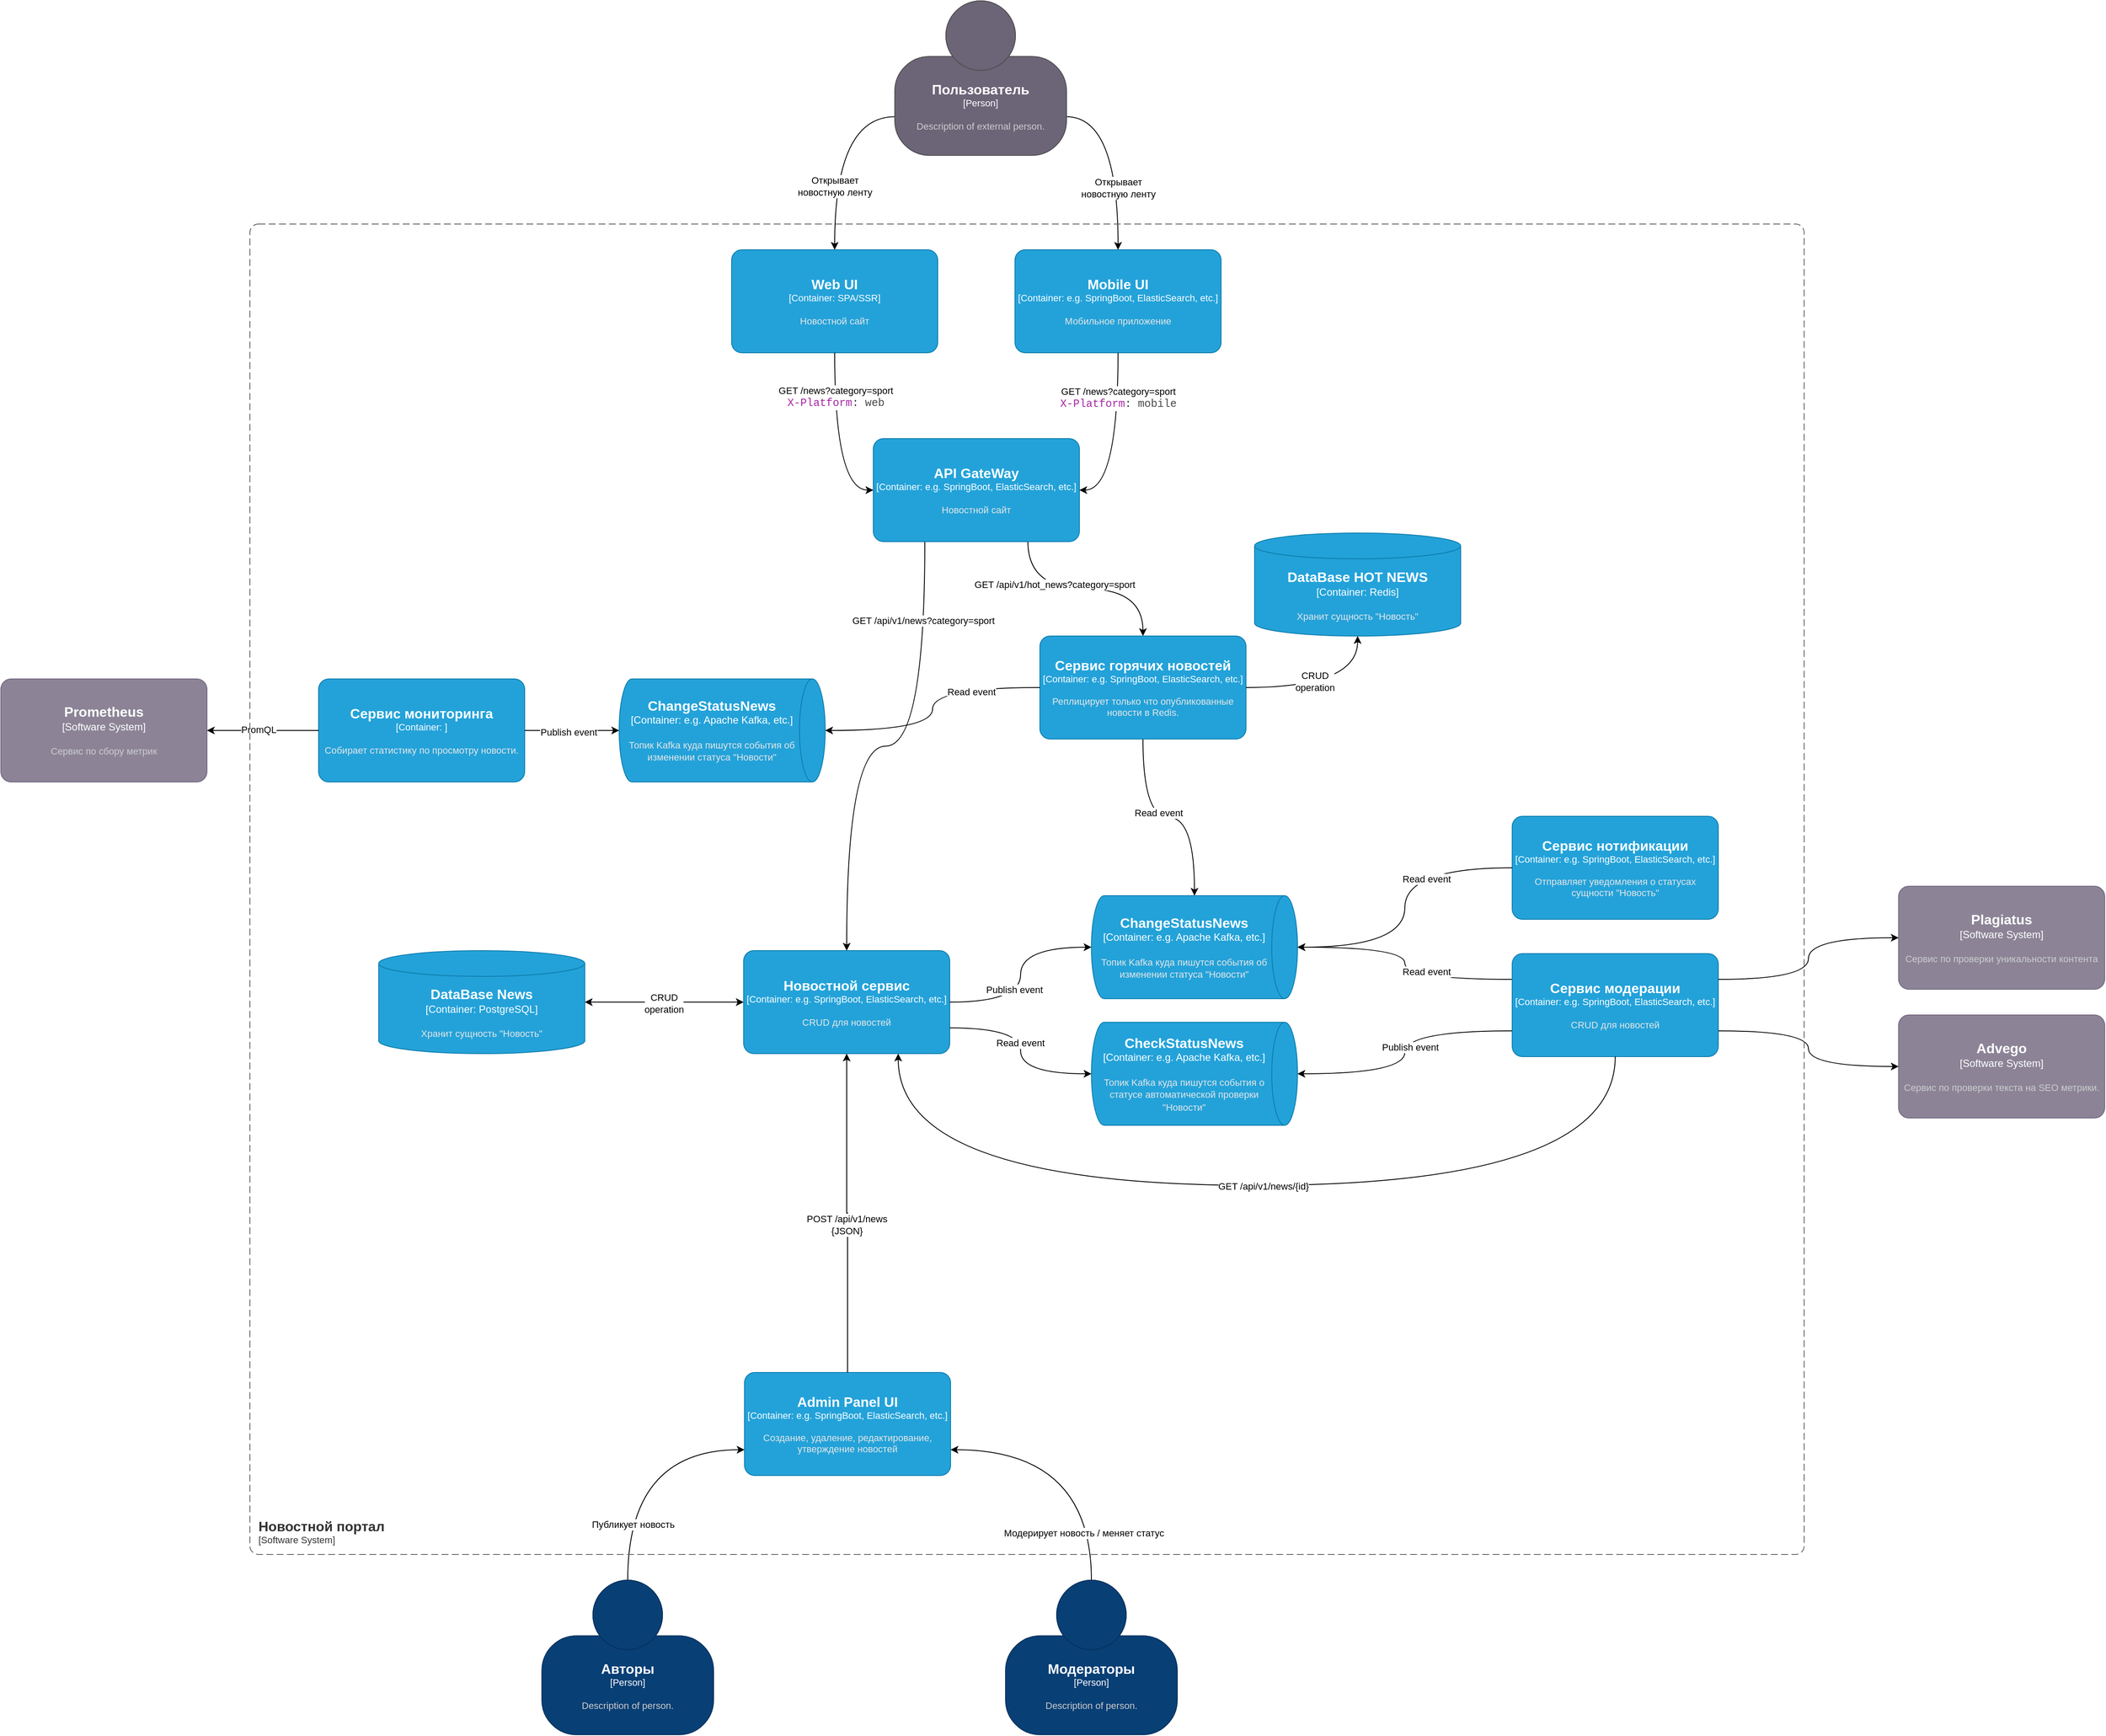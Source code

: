 <mxfile version="28.0.7">
  <diagram id="Od5kuo0vDd7xgKpaRBWb" name="C4">
    <mxGraphModel dx="3049" dy="4159" grid="1" gridSize="10" guides="1" tooltips="1" connect="1" arrows="1" fold="1" page="1" pageScale="1" pageWidth="827" pageHeight="1169" math="0" shadow="0">
      <root>
        <mxCell id="0" />
        <mxCell id="1" parent="0" />
        <mxCell id="_17nwlh-U86xKVVxEvVM-50" style="edgeStyle=orthogonalEdgeStyle;rounded=0;orthogonalLoop=1;jettySize=auto;html=1;startArrow=classic;startFill=1;" parent="1" source="_17nwlh-U86xKVVxEvVM-52" target="_17nwlh-U86xKVVxEvVM-62" edge="1">
          <mxGeometry relative="1" as="geometry" />
        </mxCell>
        <mxCell id="_17nwlh-U86xKVVxEvVM-122" value="CRUD&lt;br&gt;operation" style="edgeLabel;html=1;align=center;verticalAlign=middle;resizable=0;points=[];" parent="_17nwlh-U86xKVVxEvVM-50" vertex="1" connectable="0">
          <mxGeometry x="0.011" y="1" relative="1" as="geometry">
            <mxPoint as="offset" />
          </mxGeometry>
        </mxCell>
        <object placeholders="1" c4Name="Новостной сервис" c4Type="Container" c4Technology="e.g. SpringBoot, ElasticSearch, etc." c4Description="CRUD для новостей" label="&lt;font style=&quot;font-size: 16px&quot;&gt;&lt;b&gt;%c4Name%&lt;/b&gt;&lt;/font&gt;&lt;div&gt;[%c4Type%: %c4Technology%]&lt;/div&gt;&lt;br&gt;&lt;div&gt;&lt;font style=&quot;font-size: 11px&quot;&gt;&lt;font color=&quot;#E6E6E6&quot;&gt;%c4Description%&lt;/font&gt;&lt;/div&gt;" id="_17nwlh-U86xKVVxEvVM-52">
          <mxCell style="rounded=1;whiteSpace=wrap;html=1;fontSize=11;labelBackgroundColor=none;fillColor=#23A2D9;fontColor=#ffffff;align=center;arcSize=10;strokeColor=#0E7DAD;metaEdit=1;resizable=0;points=[[0.25,0,0],[0.5,0,0],[0.75,0,0],[1,0.25,0],[1,0.5,0],[1,0.75,0],[0.75,1,0],[0.5,1,0],[0.25,1,0],[0,0.75,0],[0,0.5,0],[0,0.25,0]];" parent="1" vertex="1">
            <mxGeometry x="3755" y="696.5" width="240" height="120" as="geometry" />
          </mxCell>
        </object>
        <object placeholders="1" c4Name="Admin Panel UI" c4Type="Container" c4Technology="e.g. SpringBoot, ElasticSearch, etc." c4Description="Создание, удаление, редактирование, утверждение новостей" label="&lt;font style=&quot;font-size: 16px&quot;&gt;&lt;b&gt;%c4Name%&lt;/b&gt;&lt;/font&gt;&lt;div&gt;[%c4Type%: %c4Technology%]&lt;/div&gt;&lt;br&gt;&lt;div&gt;&lt;font style=&quot;font-size: 11px&quot;&gt;&lt;font color=&quot;#E6E6E6&quot;&gt;%c4Description%&lt;/font&gt;&lt;/div&gt;" id="_17nwlh-U86xKVVxEvVM-53">
          <mxCell style="rounded=1;whiteSpace=wrap;html=1;fontSize=11;labelBackgroundColor=none;fillColor=#23A2D9;fontColor=#ffffff;align=center;arcSize=10;strokeColor=#0E7DAD;metaEdit=1;resizable=0;points=[[0.25,0,0],[0.5,0,0],[0.75,0,0],[1,0.25,0],[1,0.5,0],[1,0.75,0],[0.75,1,0],[0.5,1,0],[0.25,1,0],[0,0.75,0],[0,0.5,0],[0,0.25,0]];" parent="1" vertex="1">
            <mxGeometry x="3756" y="1188" width="240" height="120" as="geometry" />
          </mxCell>
        </object>
        <object placeholders="1" c4Name="Авторы" c4Type="Person" c4Description="Description of person." label="&lt;font style=&quot;font-size: 16px&quot;&gt;&lt;b&gt;%c4Name%&lt;/b&gt;&lt;/font&gt;&lt;div&gt;[%c4Type%]&lt;/div&gt;&lt;br&gt;&lt;div&gt;&lt;font style=&quot;font-size: 11px&quot;&gt;&lt;font color=&quot;#cccccc&quot;&gt;%c4Description%&lt;/font&gt;&lt;/div&gt;" id="_17nwlh-U86xKVVxEvVM-54">
          <mxCell style="html=1;fontSize=11;dashed=0;whiteSpace=wrap;fillColor=#083F75;strokeColor=#06315C;fontColor=#ffffff;shape=mxgraph.c4.person2;align=center;metaEdit=1;points=[[0.5,0,0],[1,0.5,0],[1,0.75,0],[0.75,1,0],[0.5,1,0],[0.25,1,0],[0,0.75,0],[0,0.5,0]];resizable=0;" parent="1" vertex="1">
            <mxGeometry x="3520" y="1430" width="200" height="180" as="geometry" />
          </mxCell>
        </object>
        <object placeholders="1" c4Name="Модераторы" c4Type="Person" c4Description="Description of person." label="&lt;font style=&quot;font-size: 16px&quot;&gt;&lt;b&gt;%c4Name%&lt;/b&gt;&lt;/font&gt;&lt;div&gt;[%c4Type%]&lt;/div&gt;&lt;br&gt;&lt;div&gt;&lt;font style=&quot;font-size: 11px&quot;&gt;&lt;font color=&quot;#cccccc&quot;&gt;%c4Description%&lt;/font&gt;&lt;/div&gt;" id="_17nwlh-U86xKVVxEvVM-55">
          <mxCell style="html=1;fontSize=11;dashed=0;whiteSpace=wrap;fillColor=#083F75;strokeColor=#06315C;fontColor=#ffffff;shape=mxgraph.c4.person2;align=center;metaEdit=1;points=[[0.5,0,0],[1,0.5,0],[1,0.75,0],[0.75,1,0],[0.5,1,0],[0.25,1,0],[0,0.75,0],[0,0.5,0]];resizable=0;" parent="1" vertex="1">
            <mxGeometry x="4060" y="1430" width="200" height="180" as="geometry" />
          </mxCell>
        </object>
        <mxCell id="_17nwlh-U86xKVVxEvVM-56" style="edgeStyle=orthogonalEdgeStyle;rounded=0;orthogonalLoop=1;jettySize=auto;html=1;entryX=0;entryY=0.75;entryDx=0;entryDy=0;entryPerimeter=0;exitX=0.5;exitY=0;exitDx=0;exitDy=0;exitPerimeter=0;curved=1;" parent="1" source="_17nwlh-U86xKVVxEvVM-54" target="_17nwlh-U86xKVVxEvVM-53" edge="1">
          <mxGeometry relative="1" as="geometry">
            <mxPoint x="3666" y="1398" as="sourcePoint" />
          </mxGeometry>
        </mxCell>
        <mxCell id="_17nwlh-U86xKVVxEvVM-120" value="Публикует новость" style="edgeLabel;html=1;align=center;verticalAlign=middle;resizable=0;points=[];" parent="_17nwlh-U86xKVVxEvVM-56" vertex="1" connectable="0">
          <mxGeometry x="-0.548" y="-6" relative="1" as="geometry">
            <mxPoint as="offset" />
          </mxGeometry>
        </mxCell>
        <mxCell id="_17nwlh-U86xKVVxEvVM-58" style="edgeStyle=orthogonalEdgeStyle;rounded=0;orthogonalLoop=1;jettySize=auto;html=1;entryX=1;entryY=0.75;entryDx=0;entryDy=0;entryPerimeter=0;exitX=0.5;exitY=0;exitDx=0;exitDy=0;exitPerimeter=0;curved=1;" parent="1" source="_17nwlh-U86xKVVxEvVM-55" target="_17nwlh-U86xKVVxEvVM-53" edge="1">
          <mxGeometry relative="1" as="geometry">
            <mxPoint x="4056" y="1398" as="sourcePoint" />
          </mxGeometry>
        </mxCell>
        <mxCell id="_17nwlh-U86xKVVxEvVM-121" value="Модерирует новость / меняет статус" style="edgeLabel;html=1;align=center;verticalAlign=middle;resizable=0;points=[];" parent="_17nwlh-U86xKVVxEvVM-58" vertex="1" connectable="0">
          <mxGeometry x="-0.653" y="9" relative="1" as="geometry">
            <mxPoint as="offset" />
          </mxGeometry>
        </mxCell>
        <mxCell id="_17nwlh-U86xKVVxEvVM-59" style="edgeStyle=orthogonalEdgeStyle;rounded=0;orthogonalLoop=1;jettySize=auto;html=1;entryX=0.5;entryY=1;entryDx=0;entryDy=0;entryPerimeter=0;" parent="1" source="_17nwlh-U86xKVVxEvVM-53" target="_17nwlh-U86xKVVxEvVM-52" edge="1">
          <mxGeometry relative="1" as="geometry" />
        </mxCell>
        <mxCell id="_17nwlh-U86xKVVxEvVM-60" value="POST /api/v1/news&lt;br&gt;{JSON}" style="edgeLabel;html=1;align=center;verticalAlign=middle;resizable=0;points=[];" parent="_17nwlh-U86xKVVxEvVM-59" vertex="1" connectable="0">
          <mxGeometry x="-0.074" y="1" relative="1" as="geometry">
            <mxPoint as="offset" />
          </mxGeometry>
        </mxCell>
        <object placeholders="1" c4Name="DataBase News" c4Type="Container" c4Technology="PostgreSQL" c4Description="Хранит сущность &quot;Новость&quot;" label="&lt;font style=&quot;font-size: 16px&quot;&gt;&lt;b&gt;%c4Name%&lt;/b&gt;&lt;/font&gt;&lt;div&gt;[%c4Type%:&amp;nbsp;%c4Technology%]&lt;/div&gt;&lt;br&gt;&lt;div&gt;&lt;font style=&quot;font-size: 11px&quot;&gt;&lt;font color=&quot;#E6E6E6&quot;&gt;%c4Description%&lt;/font&gt;&lt;/div&gt;" id="_17nwlh-U86xKVVxEvVM-62">
          <mxCell style="shape=cylinder3;size=15;whiteSpace=wrap;html=1;boundedLbl=1;rounded=0;labelBackgroundColor=none;fillColor=#23A2D9;fontSize=12;fontColor=#ffffff;align=center;strokeColor=#0E7DAD;metaEdit=1;points=[[0.5,0,0],[1,0.25,0],[1,0.5,0],[1,0.75,0],[0.5,1,0],[0,0.75,0],[0,0.5,0],[0,0.25,0]];resizable=0;" parent="1" vertex="1">
            <mxGeometry x="3330" y="696.5" width="240" height="120" as="geometry" />
          </mxCell>
        </object>
        <object placeholders="1" c4Name="Web UI" c4Type="Container" c4Technology="SPA/SSR" c4Description="Новостной сайт" label="&lt;font style=&quot;font-size: 16px&quot;&gt;&lt;b&gt;%c4Name%&lt;/b&gt;&lt;/font&gt;&lt;div&gt;[%c4Type%: %c4Technology%]&lt;/div&gt;&lt;br&gt;&lt;div&gt;&lt;font style=&quot;font-size: 11px&quot;&gt;&lt;font color=&quot;#E6E6E6&quot;&gt;%c4Description%&lt;/font&gt;&lt;/div&gt;" id="_17nwlh-U86xKVVxEvVM-67">
          <mxCell style="rounded=1;whiteSpace=wrap;html=1;fontSize=11;labelBackgroundColor=none;fillColor=#23A2D9;fontColor=#ffffff;align=center;arcSize=10;strokeColor=#0E7DAD;metaEdit=1;resizable=0;points=[[0.25,0,0],[0.5,0,0],[0.75,0,0],[1,0.25,0],[1,0.5,0],[1,0.75,0],[0.75,1,0],[0.5,1,0],[0.25,1,0],[0,0.75,0],[0,0.5,0],[0,0.25,0]];" parent="1" vertex="1">
            <mxGeometry x="3741" y="-120" width="240" height="120" as="geometry" />
          </mxCell>
        </object>
        <object placeholders="1" c4Name="Mobile UI" c4Type="Container" c4Technology="e.g. SpringBoot, ElasticSearch, etc." c4Description="Мобильное приложение" label="&lt;font style=&quot;font-size: 16px&quot;&gt;&lt;b&gt;%c4Name%&lt;/b&gt;&lt;/font&gt;&lt;div&gt;[%c4Type%: %c4Technology%]&lt;/div&gt;&lt;br&gt;&lt;div&gt;&lt;font style=&quot;font-size: 11px&quot;&gt;&lt;font color=&quot;#E6E6E6&quot;&gt;%c4Description%&lt;/font&gt;&lt;/div&gt;" id="_17nwlh-U86xKVVxEvVM-68">
          <mxCell style="rounded=1;whiteSpace=wrap;html=1;fontSize=11;labelBackgroundColor=none;fillColor=#23A2D9;fontColor=#ffffff;align=center;arcSize=10;strokeColor=#0E7DAD;metaEdit=1;resizable=0;points=[[0.25,0,0],[0.5,0,0],[0.75,0,0],[1,0.25,0],[1,0.5,0],[1,0.75,0],[0.75,1,0],[0.5,1,0],[0.25,1,0],[0,0.75,0],[0,0.5,0],[0,0.25,0]];" parent="1" vertex="1">
            <mxGeometry x="4071" y="-120" width="240" height="120" as="geometry" />
          </mxCell>
        </object>
        <mxCell id="_17nwlh-U86xKVVxEvVM-69" style="edgeStyle=orthogonalEdgeStyle;rounded=0;orthogonalLoop=1;jettySize=auto;html=1;exitX=0;exitY=0.75;exitDx=0;exitDy=0;exitPerimeter=0;curved=1;" parent="1" source="_17nwlh-U86xKVVxEvVM-72" target="_17nwlh-U86xKVVxEvVM-67" edge="1">
          <mxGeometry relative="1" as="geometry" />
        </mxCell>
        <mxCell id="_17nwlh-U86xKVVxEvVM-70" value="Открывает&lt;div&gt;&amp;nbsp;новостную ленту&amp;nbsp;&lt;/div&gt;" style="edgeLabel;html=1;align=center;verticalAlign=middle;resizable=0;points=[];" parent="_17nwlh-U86xKVVxEvVM-69" vertex="1" connectable="0">
          <mxGeometry x="0.34" relative="1" as="geometry">
            <mxPoint as="offset" />
          </mxGeometry>
        </mxCell>
        <mxCell id="_17nwlh-U86xKVVxEvVM-71" style="edgeStyle=orthogonalEdgeStyle;rounded=0;orthogonalLoop=1;jettySize=auto;html=1;exitX=1;exitY=0.75;exitDx=0;exitDy=0;exitPerimeter=0;curved=1;" parent="1" source="_17nwlh-U86xKVVxEvVM-72" target="_17nwlh-U86xKVVxEvVM-68" edge="1">
          <mxGeometry relative="1" as="geometry" />
        </mxCell>
        <object placeholders="1" c4Name="Пользователь" c4Type="Person" c4Description="Description of external person." label="&lt;font style=&quot;font-size: 16px&quot;&gt;&lt;b&gt;%c4Name%&lt;/b&gt;&lt;/font&gt;&lt;div&gt;[%c4Type%]&lt;/div&gt;&lt;br&gt;&lt;div&gt;&lt;font style=&quot;font-size: 11px&quot;&gt;&lt;font color=&quot;#cccccc&quot;&gt;%c4Description%&lt;/font&gt;&lt;/div&gt;" id="_17nwlh-U86xKVVxEvVM-72">
          <mxCell style="html=1;fontSize=11;dashed=0;whiteSpace=wrap;fillColor=#6C6477;strokeColor=#4D4D4D;fontColor=#ffffff;shape=mxgraph.c4.person2;align=center;metaEdit=1;points=[[0.5,0,0],[1,0.5,0],[1,0.75,0],[0.75,1,0],[0.5,1,0],[0.25,1,0],[0,0.75,0],[0,0.5,0]];resizable=0;" parent="1" vertex="1">
            <mxGeometry x="3931" y="-410" width="200" height="180" as="geometry" />
          </mxCell>
        </object>
        <mxCell id="_17nwlh-U86xKVVxEvVM-73" value="Открывает&lt;div&gt;&amp;nbsp;новостную ленту&amp;nbsp;&lt;/div&gt;" style="edgeLabel;html=1;align=center;verticalAlign=middle;resizable=0;points=[];" parent="1" vertex="1" connectable="0">
          <mxGeometry x="4191" y="-192" as="geometry" />
        </mxCell>
        <mxCell id="_17nwlh-U86xKVVxEvVM-95" style="edgeStyle=orthogonalEdgeStyle;rounded=0;orthogonalLoop=1;jettySize=auto;html=1;exitX=0.75;exitY=1;exitDx=0;exitDy=0;exitPerimeter=0;curved=1;" parent="1" source="_17nwlh-U86xKVVxEvVM-75" target="_17nwlh-U86xKVVxEvVM-91" edge="1">
          <mxGeometry relative="1" as="geometry" />
        </mxCell>
        <mxCell id="_17nwlh-U86xKVVxEvVM-118" value="GET /api/v1/hot_news?category=sport" style="edgeLabel;html=1;align=center;verticalAlign=middle;resizable=0;points=[];" parent="_17nwlh-U86xKVVxEvVM-95" vertex="1" connectable="0">
          <mxGeometry x="-0.296" y="5" relative="1" as="geometry">
            <mxPoint as="offset" />
          </mxGeometry>
        </mxCell>
        <mxCell id="_17nwlh-U86xKVVxEvVM-96" style="edgeStyle=orthogonalEdgeStyle;rounded=0;orthogonalLoop=1;jettySize=auto;html=1;exitX=0.25;exitY=1;exitDx=0;exitDy=0;exitPerimeter=0;curved=1;" parent="1" source="_17nwlh-U86xKVVxEvVM-75" target="_17nwlh-U86xKVVxEvVM-52" edge="1">
          <mxGeometry relative="1" as="geometry" />
        </mxCell>
        <mxCell id="_17nwlh-U86xKVVxEvVM-119" value="GET /api/v1/news?category=sport" style="edgeLabel;html=1;align=center;verticalAlign=middle;resizable=0;points=[];" parent="_17nwlh-U86xKVVxEvVM-96" vertex="1" connectable="0">
          <mxGeometry x="-0.678" y="-2" relative="1" as="geometry">
            <mxPoint as="offset" />
          </mxGeometry>
        </mxCell>
        <object placeholders="1" c4Name="API GateWay" c4Type="Container" c4Technology="e.g. SpringBoot, ElasticSearch, etc." c4Description="Новостной сайт" label="&lt;font style=&quot;font-size: 16px&quot;&gt;&lt;b&gt;%c4Name%&lt;/b&gt;&lt;/font&gt;&lt;div&gt;[%c4Type%: %c4Technology%]&lt;/div&gt;&lt;br&gt;&lt;div&gt;&lt;font style=&quot;font-size: 11px&quot;&gt;&lt;font color=&quot;#E6E6E6&quot;&gt;%c4Description%&lt;/font&gt;&lt;/div&gt;" id="_17nwlh-U86xKVVxEvVM-75">
          <mxCell style="rounded=1;whiteSpace=wrap;html=1;fontSize=11;labelBackgroundColor=none;fillColor=#23A2D9;fontColor=#ffffff;align=center;arcSize=10;strokeColor=#0E7DAD;metaEdit=1;resizable=0;points=[[0.25,0,0],[0.5,0,0],[0.75,0,0],[1,0.25,0],[1,0.5,0],[1,0.75,0],[0.75,1,0],[0.5,1,0],[0.25,1,0],[0,0.75,0],[0,0.5,0],[0,0.25,0]];" parent="1" vertex="1">
            <mxGeometry x="3906" y="100" width="240" height="120" as="geometry" />
          </mxCell>
        </object>
        <mxCell id="_17nwlh-U86xKVVxEvVM-78" style="edgeStyle=orthogonalEdgeStyle;rounded=0;orthogonalLoop=1;jettySize=auto;html=1;entryX=0;entryY=0.5;entryDx=0;entryDy=0;entryPerimeter=0;curved=1;" parent="1" source="_17nwlh-U86xKVVxEvVM-67" target="_17nwlh-U86xKVVxEvVM-75" edge="1">
          <mxGeometry relative="1" as="geometry" />
        </mxCell>
        <mxCell id="_17nwlh-U86xKVVxEvVM-79" value="GET /news?category=sport&lt;div&gt;&lt;span style=&quot;font-family: Menlo, &amp;quot;Roboto Mono&amp;quot;, &amp;quot;Courier New&amp;quot;, Courier, monospace, Inter, sans-serif; font-size: 12.573px; text-align: start; text-wrap-mode: wrap; background-color: light-dark(#ffffff, var(--ge-dark-color, #121212)); color: rgb(166, 38, 164);&quot; class=&quot;token header-name keyword&quot;&gt;X-Platform&lt;/span&gt;&lt;span style=&quot;font-family: Menlo, &amp;quot;Roboto Mono&amp;quot;, &amp;quot;Courier New&amp;quot;, Courier, monospace, Inter, sans-serif; font-size: 12.573px; text-align: start; text-wrap-mode: wrap; background-color: light-dark(#ffffff, var(--ge-dark-color, #121212)); color: rgb(56, 58, 66);&quot; class=&quot;token punctuation&quot;&gt;:&lt;/span&gt;&lt;span style=&quot;color: light-dark(rgb(73, 73, 73), rgb(174, 174, 174)); font-family: Menlo, &amp;quot;Roboto Mono&amp;quot;, &amp;quot;Courier New&amp;quot;, Courier, monospace, Inter, sans-serif; font-size: 12.573px; text-align: start; text-wrap-mode: wrap; background-color: light-dark(#ffffff, var(--ge-dark-color, #121212));&quot;&gt; &lt;/span&gt;&lt;span style=&quot;color: light-dark(rgb(73, 73, 73), rgb(174, 174, 174)); font-family: Menlo, &amp;quot;Roboto Mono&amp;quot;, &amp;quot;Courier New&amp;quot;, Courier, monospace, Inter, sans-serif; font-size: 12.573px; text-align: start; text-wrap-mode: wrap; background-color: light-dark(#ffffff, var(--ge-dark-color, #121212));&quot; class=&quot;token header-value&quot;&gt;web&lt;/span&gt;&lt;/div&gt;" style="edgeLabel;html=1;align=center;verticalAlign=middle;resizable=0;points=[];" parent="_17nwlh-U86xKVVxEvVM-78" vertex="1" connectable="0">
          <mxGeometry x="-0.496" y="1" relative="1" as="geometry">
            <mxPoint as="offset" />
          </mxGeometry>
        </mxCell>
        <mxCell id="_17nwlh-U86xKVVxEvVM-80" style="edgeStyle=orthogonalEdgeStyle;rounded=0;orthogonalLoop=1;jettySize=auto;html=1;exitX=0.5;exitY=1;exitDx=0;exitDy=0;exitPerimeter=0;entryX=1;entryY=0.5;entryDx=0;entryDy=0;entryPerimeter=0;curved=1;" parent="1" source="_17nwlh-U86xKVVxEvVM-68" target="_17nwlh-U86xKVVxEvVM-75" edge="1">
          <mxGeometry relative="1" as="geometry" />
        </mxCell>
        <mxCell id="_17nwlh-U86xKVVxEvVM-81" value="GET /news?category=sport&lt;div&gt;&lt;span style=&quot;font-family: Menlo, &amp;quot;Roboto Mono&amp;quot;, &amp;quot;Courier New&amp;quot;, Courier, monospace, Inter, sans-serif; font-size: 12.573px; text-align: start; text-wrap-mode: wrap; background-color: light-dark(#ffffff, var(--ge-dark-color, #121212)); color: rgb(166, 38, 164);&quot; class=&quot;token header-name keyword&quot;&gt;X-Platform&lt;/span&gt;&lt;span style=&quot;font-family: Menlo, &amp;quot;Roboto Mono&amp;quot;, &amp;quot;Courier New&amp;quot;, Courier, monospace, Inter, sans-serif; font-size: 12.573px; text-align: start; text-wrap-mode: wrap; background-color: light-dark(#ffffff, var(--ge-dark-color, #121212)); color: rgb(56, 58, 66);&quot; class=&quot;token punctuation&quot;&gt;:&lt;/span&gt;&lt;span style=&quot;color: light-dark(rgb(73, 73, 73), rgb(174, 174, 174)); font-family: Menlo, &amp;quot;Roboto Mono&amp;quot;, &amp;quot;Courier New&amp;quot;, Courier, monospace, Inter, sans-serif; font-size: 12.573px; text-align: start; text-wrap-mode: wrap; background-color: light-dark(#ffffff, var(--ge-dark-color, #121212));&quot;&gt; mobile&lt;/span&gt;&lt;/div&gt;" style="edgeLabel;html=1;align=center;verticalAlign=middle;resizable=0;points=[];" parent="_17nwlh-U86xKVVxEvVM-80" vertex="1" connectable="0">
          <mxGeometry x="-0.489" y="-2" relative="1" as="geometry">
            <mxPoint x="2" as="offset" />
          </mxGeometry>
        </mxCell>
        <mxCell id="_17nwlh-U86xKVVxEvVM-94" style="edgeStyle=orthogonalEdgeStyle;rounded=0;orthogonalLoop=1;jettySize=auto;html=1;exitX=0.5;exitY=1;exitDx=0;exitDy=0;exitPerimeter=0;curved=1;" parent="1" source="_17nwlh-U86xKVVxEvVM-91" target="_17nwlh-U86xKVVxEvVM-92" edge="1">
          <mxGeometry relative="1" as="geometry">
            <mxPoint x="4210" y="560" as="sourcePoint" />
          </mxGeometry>
        </mxCell>
        <mxCell id="_17nwlh-U86xKVVxEvVM-137" value="Read event" style="edgeLabel;html=1;align=center;verticalAlign=middle;resizable=0;points=[];" parent="_17nwlh-U86xKVVxEvVM-94" vertex="1" connectable="0">
          <mxGeometry x="-0.097" y="6" relative="1" as="geometry">
            <mxPoint x="-1" as="offset" />
          </mxGeometry>
        </mxCell>
        <object placeholders="1" c4Name="Сервис горячих новостей" c4Type="Container" c4Technology="e.g. SpringBoot, ElasticSearch, etc." c4Description="Реплицирует только что опубликованные новости в Redis. " label="&lt;font style=&quot;font-size: 16px&quot;&gt;&lt;b&gt;%c4Name%&lt;/b&gt;&lt;/font&gt;&lt;div&gt;[%c4Type%: %c4Technology%]&lt;/div&gt;&lt;br&gt;&lt;div&gt;&lt;font style=&quot;font-size: 11px&quot;&gt;&lt;font color=&quot;#E6E6E6&quot;&gt;%c4Description%&lt;/font&gt;&lt;/div&gt;" id="_17nwlh-U86xKVVxEvVM-91">
          <mxCell style="rounded=1;whiteSpace=wrap;html=1;fontSize=11;labelBackgroundColor=none;fillColor=#23A2D9;fontColor=#ffffff;align=center;arcSize=10;strokeColor=#0E7DAD;metaEdit=1;resizable=0;points=[[0.25,0,0],[0.5,0,0],[0.75,0,0],[1,0.25,0],[1,0.5,0],[1,0.75,0],[0.75,1,0],[0.5,1,0],[0.25,1,0],[0,0.75,0],[0,0.5,0],[0,0.25,0]];" parent="1" vertex="1">
            <mxGeometry x="4100" y="330" width="240" height="120" as="geometry" />
          </mxCell>
        </object>
        <object placeholders="1" c4Name="ChangeStatusNews" c4Type="Container" c4Technology="e.g. Apache Kafka, etc." c4Description="Топик Kafka куда пишутся события об изменении статуса &quot;Новости&quot;" label="&lt;font style=&quot;font-size: 16px&quot;&gt;&lt;b&gt;%c4Name%&lt;/b&gt;&lt;/font&gt;&lt;div&gt;[%c4Type%:&amp;nbsp;%c4Technology%]&lt;/div&gt;&lt;br&gt;&lt;div&gt;&lt;font style=&quot;font-size: 11px&quot;&gt;&lt;font color=&quot;#E6E6E6&quot;&gt;%c4Description%&lt;/font&gt;&lt;/div&gt;" id="_17nwlh-U86xKVVxEvVM-92">
          <mxCell style="shape=cylinder3;size=15;direction=south;whiteSpace=wrap;html=1;boundedLbl=1;rounded=0;labelBackgroundColor=none;fillColor=#23A2D9;fontSize=12;fontColor=#ffffff;align=center;strokeColor=#0E7DAD;metaEdit=1;points=[[0.5,0,0],[1,0.25,0],[1,0.5,0],[1,0.75,0],[0.5,1,0],[0,0.75,0],[0,0.5,0],[0,0.25,0]];resizable=0;" parent="1" vertex="1">
            <mxGeometry x="4160" y="632.5" width="240" height="120" as="geometry" />
          </mxCell>
        </object>
        <mxCell id="_17nwlh-U86xKVVxEvVM-93" style="edgeStyle=orthogonalEdgeStyle;rounded=0;orthogonalLoop=1;jettySize=auto;html=1;exitX=1;exitY=0.5;exitDx=0;exitDy=0;exitPerimeter=0;entryX=0.5;entryY=1;entryDx=0;entryDy=0;entryPerimeter=0;curved=1;" parent="1" source="_17nwlh-U86xKVVxEvVM-52" target="_17nwlh-U86xKVVxEvVM-92" edge="1">
          <mxGeometry relative="1" as="geometry" />
        </mxCell>
        <mxCell id="_17nwlh-U86xKVVxEvVM-111" value="Publish event" style="edgeLabel;html=1;align=center;verticalAlign=middle;resizable=0;points=[];" parent="_17nwlh-U86xKVVxEvVM-93" vertex="1" connectable="0">
          <mxGeometry x="-0.147" y="8" relative="1" as="geometry">
            <mxPoint as="offset" />
          </mxGeometry>
        </mxCell>
        <object placeholders="1" c4Name="DataBase HOT NEWS" c4Type="Container" c4Technology="Redis" c4Description="Хранит сущность &quot;Новость&quot;" label="&lt;font style=&quot;font-size: 16px&quot;&gt;&lt;b&gt;%c4Name%&lt;/b&gt;&lt;/font&gt;&lt;div&gt;[%c4Type%:&amp;nbsp;%c4Technology%]&lt;/div&gt;&lt;br&gt;&lt;div&gt;&lt;font style=&quot;font-size: 11px&quot;&gt;&lt;font color=&quot;#E6E6E6&quot;&gt;%c4Description%&lt;/font&gt;&lt;/div&gt;" id="_17nwlh-U86xKVVxEvVM-97">
          <mxCell style="shape=cylinder3;size=15;whiteSpace=wrap;html=1;boundedLbl=1;rounded=0;labelBackgroundColor=none;fillColor=#23A2D9;fontSize=12;fontColor=#ffffff;align=center;strokeColor=#0E7DAD;metaEdit=1;points=[[0.5,0,0],[1,0.25,0],[1,0.5,0],[1,0.75,0],[0.5,1,0],[0,0.75,0],[0,0.5,0],[0,0.25,0]];resizable=0;" parent="1" vertex="1">
            <mxGeometry x="4350" y="210" width="240" height="120" as="geometry" />
          </mxCell>
        </object>
        <mxCell id="_17nwlh-U86xKVVxEvVM-98" style="edgeStyle=orthogonalEdgeStyle;rounded=0;orthogonalLoop=1;jettySize=auto;html=1;exitX=1;exitY=0.5;exitDx=0;exitDy=0;exitPerimeter=0;entryX=0.5;entryY=1;entryDx=0;entryDy=0;entryPerimeter=0;curved=1;" parent="1" source="_17nwlh-U86xKVVxEvVM-91" target="_17nwlh-U86xKVVxEvVM-97" edge="1">
          <mxGeometry relative="1" as="geometry" />
        </mxCell>
        <mxCell id="_17nwlh-U86xKVVxEvVM-128" value="CRUD&lt;br&gt;operation" style="edgeLabel;html=1;align=center;verticalAlign=middle;resizable=0;points=[];" parent="_17nwlh-U86xKVVxEvVM-98" vertex="1" connectable="0">
          <mxGeometry x="-0.161" y="7" relative="1" as="geometry">
            <mxPoint as="offset" />
          </mxGeometry>
        </mxCell>
        <object placeholders="1" c4Name="Сервис нотификации" c4Type="Container" c4Technology="e.g. SpringBoot, ElasticSearch, etc." c4Description="Отправляет уведомления о статусах сущности &quot;Новость&quot;" label="&lt;font style=&quot;font-size: 16px&quot;&gt;&lt;b&gt;%c4Name%&lt;/b&gt;&lt;/font&gt;&lt;div&gt;[%c4Type%: %c4Technology%]&lt;/div&gt;&lt;br&gt;&lt;div&gt;&lt;font style=&quot;font-size: 11px&quot;&gt;&lt;font color=&quot;#E6E6E6&quot;&gt;%c4Description%&lt;/font&gt;&lt;/div&gt;" id="_17nwlh-U86xKVVxEvVM-101">
          <mxCell style="rounded=1;whiteSpace=wrap;html=1;fontSize=11;labelBackgroundColor=none;fillColor=#23A2D9;fontColor=#ffffff;align=center;arcSize=10;strokeColor=#0E7DAD;metaEdit=1;resizable=0;points=[[0.25,0,0],[0.5,0,0],[0.75,0,0],[1,0.25,0],[1,0.5,0],[1,0.75,0],[0.75,1,0],[0.5,1,0],[0.25,1,0],[0,0.75,0],[0,0.5,0],[0,0.25,0]];" parent="1" vertex="1">
            <mxGeometry x="4650" y="540" width="240" height="120" as="geometry" />
          </mxCell>
        </object>
        <mxCell id="_17nwlh-U86xKVVxEvVM-105" style="edgeStyle=orthogonalEdgeStyle;rounded=0;orthogonalLoop=1;jettySize=auto;html=1;exitX=0;exitY=0.25;exitDx=0;exitDy=0;exitPerimeter=0;curved=1;" parent="1" source="_17nwlh-U86xKVVxEvVM-102" target="_17nwlh-U86xKVVxEvVM-92" edge="1">
          <mxGeometry relative="1" as="geometry" />
        </mxCell>
        <mxCell id="_17nwlh-U86xKVVxEvVM-115" value="Read event" style="edgeLabel;html=1;align=center;verticalAlign=middle;resizable=0;points=[];" parent="_17nwlh-U86xKVVxEvVM-105" vertex="1" connectable="0">
          <mxGeometry x="-0.31" y="-9" relative="1" as="geometry">
            <mxPoint x="-1" as="offset" />
          </mxGeometry>
        </mxCell>
        <object placeholders="1" c4Name="Сервис модерации" c4Type="Container" c4Technology="e.g. SpringBoot, ElasticSearch, etc." c4Description="CRUD для новостей" label="&lt;font style=&quot;font-size: 16px&quot;&gt;&lt;b&gt;%c4Name%&lt;/b&gt;&lt;/font&gt;&lt;div&gt;[%c4Type%: %c4Technology%]&lt;/div&gt;&lt;br&gt;&lt;div&gt;&lt;font style=&quot;font-size: 11px&quot;&gt;&lt;font color=&quot;#E6E6E6&quot;&gt;%c4Description%&lt;/font&gt;&lt;/div&gt;" id="_17nwlh-U86xKVVxEvVM-102">
          <mxCell style="rounded=1;whiteSpace=wrap;html=1;fontSize=11;labelBackgroundColor=none;fillColor=#23A2D9;fontColor=#ffffff;align=center;arcSize=10;strokeColor=#0E7DAD;metaEdit=1;resizable=0;points=[[0.25,0,0],[0.5,0,0],[0.75,0,0],[1,0.25,0],[1,0.5,0],[1,0.75,0],[0.75,1,0],[0.5,1,0],[0.25,1,0],[0,0.75,0],[0,0.5,0],[0,0.25,0]];" parent="1" vertex="1">
            <mxGeometry x="4650" y="700" width="240" height="120" as="geometry" />
          </mxCell>
        </object>
        <mxCell id="_17nwlh-U86xKVVxEvVM-104" style="edgeStyle=orthogonalEdgeStyle;rounded=0;orthogonalLoop=1;jettySize=auto;html=1;exitX=0;exitY=0.5;exitDx=0;exitDy=0;exitPerimeter=0;entryX=0.5;entryY=0;entryDx=0;entryDy=0;entryPerimeter=0;curved=1;" parent="1" source="_17nwlh-U86xKVVxEvVM-101" target="_17nwlh-U86xKVVxEvVM-92" edge="1">
          <mxGeometry relative="1" as="geometry" />
        </mxCell>
        <mxCell id="_17nwlh-U86xKVVxEvVM-114" value="Read event" style="edgeLabel;html=1;align=center;verticalAlign=middle;resizable=0;points=[];" parent="_17nwlh-U86xKVVxEvVM-104" vertex="1" connectable="0">
          <mxGeometry x="-0.42" y="13" relative="1" as="geometry">
            <mxPoint x="-1" as="offset" />
          </mxGeometry>
        </mxCell>
        <object placeholders="1" c4Name="Сервис мониторинга" c4Type="Container" c4Technology="" c4Description="Собирает статистику по просмотру новости. " label="&lt;font style=&quot;font-size: 16px&quot;&gt;&lt;b&gt;%c4Name%&lt;/b&gt;&lt;/font&gt;&lt;div&gt;[%c4Type%: %c4Technology%]&lt;/div&gt;&lt;br&gt;&lt;div&gt;&lt;font style=&quot;font-size: 11px&quot;&gt;&lt;font color=&quot;#E6E6E6&quot;&gt;%c4Description%&lt;/font&gt;&lt;/div&gt;" id="_17nwlh-U86xKVVxEvVM-106">
          <mxCell style="rounded=1;whiteSpace=wrap;html=1;fontSize=11;labelBackgroundColor=none;fillColor=#23A2D9;fontColor=#ffffff;align=center;arcSize=10;strokeColor=#0E7DAD;metaEdit=1;resizable=0;points=[[0.25,0,0],[0.5,0,0],[0.75,0,0],[1,0.25,0],[1,0.5,0],[1,0.75,0],[0.75,1,0],[0.5,1,0],[0.25,1,0],[0,0.75,0],[0,0.5,0],[0,0.25,0]];" parent="1" vertex="1">
            <mxGeometry x="3260" y="380" width="240" height="120" as="geometry" />
          </mxCell>
        </object>
        <object placeholders="1" c4Name="CheckStatusNews" c4Type="Container" c4Technology="e.g. Apache Kafka, etc." c4Description="Топик Kafka куда пишутся события о статусе автоматической проверки &quot;Новости&quot;" label="&lt;font style=&quot;font-size: 16px&quot;&gt;&lt;b&gt;%c4Name%&lt;/b&gt;&lt;/font&gt;&lt;div&gt;[%c4Type%:&amp;nbsp;%c4Technology%]&lt;/div&gt;&lt;br&gt;&lt;div&gt;&lt;font style=&quot;font-size: 11px&quot;&gt;&lt;font color=&quot;#E6E6E6&quot;&gt;%c4Description%&lt;/font&gt;&lt;/div&gt;" id="_17nwlh-U86xKVVxEvVM-107">
          <mxCell style="shape=cylinder3;size=15;direction=south;whiteSpace=wrap;html=1;boundedLbl=1;rounded=0;labelBackgroundColor=none;fillColor=#23A2D9;fontSize=12;fontColor=#ffffff;align=center;strokeColor=#0E7DAD;metaEdit=1;points=[[0.5,0,0],[1,0.25,0],[1,0.5,0],[1,0.75,0],[0.5,1,0],[0,0.75,0],[0,0.5,0],[0,0.25,0]];resizable=0;" parent="1" vertex="1">
            <mxGeometry x="4160" y="780" width="240" height="120" as="geometry" />
          </mxCell>
        </object>
        <mxCell id="_17nwlh-U86xKVVxEvVM-108" style="edgeStyle=orthogonalEdgeStyle;rounded=0;orthogonalLoop=1;jettySize=auto;html=1;exitX=0;exitY=0.75;exitDx=0;exitDy=0;exitPerimeter=0;entryX=0.5;entryY=0;entryDx=0;entryDy=0;entryPerimeter=0;curved=1;" parent="1" source="_17nwlh-U86xKVVxEvVM-102" target="_17nwlh-U86xKVVxEvVM-107" edge="1">
          <mxGeometry relative="1" as="geometry" />
        </mxCell>
        <mxCell id="_17nwlh-U86xKVVxEvVM-113" value="Publish event" style="edgeLabel;html=1;align=center;verticalAlign=middle;resizable=0;points=[];" parent="_17nwlh-U86xKVVxEvVM-108" vertex="1" connectable="0">
          <mxGeometry x="-0.041" y="6" relative="1" as="geometry">
            <mxPoint as="offset" />
          </mxGeometry>
        </mxCell>
        <mxCell id="_17nwlh-U86xKVVxEvVM-110" style="edgeStyle=orthogonalEdgeStyle;rounded=0;orthogonalLoop=1;jettySize=auto;html=1;exitX=1;exitY=0.75;exitDx=0;exitDy=0;exitPerimeter=0;entryX=0.5;entryY=1;entryDx=0;entryDy=0;entryPerimeter=0;curved=1;" parent="1" source="_17nwlh-U86xKVVxEvVM-52" target="_17nwlh-U86xKVVxEvVM-107" edge="1">
          <mxGeometry relative="1" as="geometry" />
        </mxCell>
        <mxCell id="_17nwlh-U86xKVVxEvVM-112" value="Read event" style="edgeLabel;html=1;align=center;verticalAlign=middle;resizable=0;points=[];" parent="_17nwlh-U86xKVVxEvVM-110" vertex="1" connectable="0">
          <mxGeometry x="-0.086" y="-1" relative="1" as="geometry">
            <mxPoint as="offset" />
          </mxGeometry>
        </mxCell>
        <mxCell id="_17nwlh-U86xKVVxEvVM-116" style="edgeStyle=orthogonalEdgeStyle;rounded=0;orthogonalLoop=1;jettySize=auto;html=1;entryX=0.75;entryY=1;entryDx=0;entryDy=0;entryPerimeter=0;curved=1;exitX=0.5;exitY=1;exitDx=0;exitDy=0;exitPerimeter=0;" parent="1" source="_17nwlh-U86xKVVxEvVM-102" target="_17nwlh-U86xKVVxEvVM-52" edge="1">
          <mxGeometry relative="1" as="geometry">
            <Array as="points">
              <mxPoint x="4770" y="970" />
              <mxPoint x="3935" y="970" />
            </Array>
          </mxGeometry>
        </mxCell>
        <mxCell id="_17nwlh-U86xKVVxEvVM-117" value="GET /api/v1/news/{id}" style="edgeLabel;html=1;align=center;verticalAlign=middle;resizable=0;points=[];" parent="_17nwlh-U86xKVVxEvVM-116" vertex="1" connectable="0">
          <mxGeometry x="-0.016" y="1" relative="1" as="geometry">
            <mxPoint as="offset" />
          </mxGeometry>
        </mxCell>
        <object placeholders="1" c4Name="Plagiatus" c4Type="Software System" c4Description="Сервис по проверки уникальности контента" label="&lt;font style=&quot;font-size: 16px&quot;&gt;&lt;b&gt;%c4Name%&lt;/b&gt;&lt;/font&gt;&lt;div&gt;[%c4Type%]&lt;/div&gt;&lt;br&gt;&lt;div&gt;&lt;font style=&quot;font-size: 11px&quot;&gt;&lt;font color=&quot;#cccccc&quot;&gt;%c4Description%&lt;/font&gt;&lt;/div&gt;" id="_17nwlh-U86xKVVxEvVM-124">
          <mxCell style="rounded=1;whiteSpace=wrap;html=1;labelBackgroundColor=none;fillColor=#8C8496;fontColor=#ffffff;align=center;arcSize=10;strokeColor=#736782;metaEdit=1;resizable=0;points=[[0.25,0,0],[0.5,0,0],[0.75,0,0],[1,0.25,0],[1,0.5,0],[1,0.75,0],[0.75,1,0],[0.5,1,0],[0.25,1,0],[0,0.75,0],[0,0.5,0],[0,0.25,0]];" parent="1" vertex="1">
            <mxGeometry x="5100" y="621.5" width="240" height="120" as="geometry" />
          </mxCell>
        </object>
        <object placeholders="1" c4Name="Advego" c4Type="Software System" c4Description="Сервис по проверки текста на SEO метрики." label="&lt;font style=&quot;font-size: 16px&quot;&gt;&lt;b&gt;%c4Name%&lt;/b&gt;&lt;/font&gt;&lt;div&gt;[%c4Type%]&lt;/div&gt;&lt;br&gt;&lt;div&gt;&lt;font style=&quot;font-size: 11px&quot;&gt;&lt;font color=&quot;#cccccc&quot;&gt;%c4Description%&lt;/font&gt;&lt;/div&gt;" id="_17nwlh-U86xKVVxEvVM-125">
          <mxCell style="rounded=1;whiteSpace=wrap;html=1;labelBackgroundColor=none;fillColor=#8C8496;fontColor=#ffffff;align=center;arcSize=10;strokeColor=#736782;metaEdit=1;resizable=0;points=[[0.25,0,0],[0.5,0,0],[0.75,0,0],[1,0.25,0],[1,0.5,0],[1,0.75,0],[0.75,1,0],[0.5,1,0],[0.25,1,0],[0,0.75,0],[0,0.5,0],[0,0.25,0]];" parent="1" vertex="1">
            <mxGeometry x="5100" y="771.5" width="240" height="120" as="geometry" />
          </mxCell>
        </object>
        <mxCell id="_17nwlh-U86xKVVxEvVM-126" style="edgeStyle=orthogonalEdgeStyle;rounded=0;orthogonalLoop=1;jettySize=auto;html=1;exitX=1;exitY=0.25;exitDx=0;exitDy=0;exitPerimeter=0;entryX=0;entryY=0.5;entryDx=0;entryDy=0;entryPerimeter=0;curved=1;" parent="1" source="_17nwlh-U86xKVVxEvVM-102" target="_17nwlh-U86xKVVxEvVM-124" edge="1">
          <mxGeometry relative="1" as="geometry" />
        </mxCell>
        <mxCell id="_17nwlh-U86xKVVxEvVM-127" style="edgeStyle=orthogonalEdgeStyle;rounded=0;orthogonalLoop=1;jettySize=auto;html=1;exitX=1;exitY=0.75;exitDx=0;exitDy=0;exitPerimeter=0;entryX=0;entryY=0.5;entryDx=0;entryDy=0;entryPerimeter=0;curved=1;" parent="1" source="_17nwlh-U86xKVVxEvVM-102" target="_17nwlh-U86xKVVxEvVM-125" edge="1">
          <mxGeometry relative="1" as="geometry" />
        </mxCell>
        <object placeholders="1" c4Name="ChangeStatusNews" c4Type="Container" c4Technology="e.g. Apache Kafka, etc." c4Description="Топик Kafka куда пишутся события об изменении статуса &quot;Новости&quot;" label="&lt;font style=&quot;font-size: 16px&quot;&gt;&lt;b&gt;%c4Name%&lt;/b&gt;&lt;/font&gt;&lt;div&gt;[%c4Type%:&amp;nbsp;%c4Technology%]&lt;/div&gt;&lt;br&gt;&lt;div&gt;&lt;font style=&quot;font-size: 11px&quot;&gt;&lt;font color=&quot;#E6E6E6&quot;&gt;%c4Description%&lt;/font&gt;&lt;/div&gt;" id="_17nwlh-U86xKVVxEvVM-129">
          <mxCell style="shape=cylinder3;size=15;direction=south;whiteSpace=wrap;html=1;boundedLbl=1;rounded=0;labelBackgroundColor=none;fillColor=#23A2D9;fontSize=12;fontColor=#ffffff;align=center;strokeColor=#0E7DAD;metaEdit=1;points=[[0.5,0,0],[1,0.25,0],[1,0.5,0],[1,0.75,0],[0.5,1,0],[0,0.75,0],[0,0.5,0],[0,0.25,0]];resizable=0;" parent="1" vertex="1">
            <mxGeometry x="3610" y="380" width="240" height="120" as="geometry" />
          </mxCell>
        </object>
        <mxCell id="_17nwlh-U86xKVVxEvVM-130" style="edgeStyle=orthogonalEdgeStyle;rounded=0;orthogonalLoop=1;jettySize=auto;html=1;entryX=0.5;entryY=1;entryDx=0;entryDy=0;entryPerimeter=0;" parent="1" source="_17nwlh-U86xKVVxEvVM-106" target="_17nwlh-U86xKVVxEvVM-129" edge="1">
          <mxGeometry relative="1" as="geometry" />
        </mxCell>
        <mxCell id="_17nwlh-U86xKVVxEvVM-131" value="Publish event" style="edgeLabel;html=1;align=center;verticalAlign=middle;resizable=0;points=[];" parent="_17nwlh-U86xKVVxEvVM-130" vertex="1" connectable="0">
          <mxGeometry x="-0.104" y="-2" relative="1" as="geometry">
            <mxPoint x="1" as="offset" />
          </mxGeometry>
        </mxCell>
        <mxCell id="_17nwlh-U86xKVVxEvVM-132" style="edgeStyle=orthogonalEdgeStyle;rounded=0;orthogonalLoop=1;jettySize=auto;html=1;exitX=0;exitY=0.5;exitDx=0;exitDy=0;exitPerimeter=0;entryX=0.5;entryY=0;entryDx=0;entryDy=0;entryPerimeter=0;curved=1;" parent="1" source="_17nwlh-U86xKVVxEvVM-91" target="_17nwlh-U86xKVVxEvVM-129" edge="1">
          <mxGeometry relative="1" as="geometry" />
        </mxCell>
        <mxCell id="_17nwlh-U86xKVVxEvVM-133" value="Read event" style="edgeLabel;html=1;align=center;verticalAlign=middle;resizable=0;points=[];" parent="_17nwlh-U86xKVVxEvVM-132" vertex="1" connectable="0">
          <mxGeometry x="-0.066" y="7" relative="1" as="geometry">
            <mxPoint x="38" y="-10" as="offset" />
          </mxGeometry>
        </mxCell>
        <object placeholders="1" c4Name="Prometheus" c4Type="Software System" c4Description="Сервис по сбору метрик" label="&lt;font style=&quot;font-size: 16px&quot;&gt;&lt;b&gt;%c4Name%&lt;/b&gt;&lt;/font&gt;&lt;div&gt;[%c4Type%]&lt;/div&gt;&lt;br&gt;&lt;div&gt;&lt;font style=&quot;font-size: 11px&quot;&gt;&lt;font color=&quot;#cccccc&quot;&gt;%c4Description%&lt;/font&gt;&lt;/div&gt;" id="_17nwlh-U86xKVVxEvVM-134">
          <mxCell style="rounded=1;whiteSpace=wrap;html=1;labelBackgroundColor=none;fillColor=#8C8496;fontColor=#ffffff;align=center;arcSize=10;strokeColor=#736782;metaEdit=1;resizable=0;points=[[0.25,0,0],[0.5,0,0],[0.75,0,0],[1,0.25,0],[1,0.5,0],[1,0.75,0],[0.75,1,0],[0.5,1,0],[0.25,1,0],[0,0.75,0],[0,0.5,0],[0,0.25,0]];" parent="1" vertex="1">
            <mxGeometry x="2890" y="380" width="240" height="120" as="geometry" />
          </mxCell>
        </object>
        <mxCell id="_17nwlh-U86xKVVxEvVM-135" style="edgeStyle=orthogonalEdgeStyle;rounded=0;orthogonalLoop=1;jettySize=auto;html=1;exitX=0;exitY=0.5;exitDx=0;exitDy=0;exitPerimeter=0;entryX=1;entryY=0.5;entryDx=0;entryDy=0;entryPerimeter=0;" parent="1" source="_17nwlh-U86xKVVxEvVM-106" target="_17nwlh-U86xKVVxEvVM-134" edge="1">
          <mxGeometry relative="1" as="geometry" />
        </mxCell>
        <mxCell id="_17nwlh-U86xKVVxEvVM-136" value="PromQL" style="edgeLabel;html=1;align=center;verticalAlign=middle;resizable=0;points=[];" parent="_17nwlh-U86xKVVxEvVM-135" vertex="1" connectable="0">
          <mxGeometry x="0.084" y="-1" relative="1" as="geometry">
            <mxPoint as="offset" />
          </mxGeometry>
        </mxCell>
        <object placeholders="1" c4Name="Новостной портал" c4Type="SystemScopeBoundary" c4Application="Software System" label="&lt;font style=&quot;font-size: 16px&quot;&gt;&lt;b&gt;&lt;div style=&quot;text-align: left&quot;&gt;%c4Name%&lt;/div&gt;&lt;/b&gt;&lt;/font&gt;&lt;div style=&quot;text-align: left&quot;&gt;[%c4Application%]&lt;/div&gt;" id="_17nwlh-U86xKVVxEvVM-138">
          <mxCell style="rounded=1;fontSize=11;whiteSpace=wrap;html=1;dashed=1;arcSize=20;fillColor=none;strokeColor=#666666;fontColor=#333333;labelBackgroundColor=none;align=left;verticalAlign=bottom;labelBorderColor=none;spacingTop=0;spacing=10;dashPattern=8 4;metaEdit=1;rotatable=0;perimeter=rectanglePerimeter;noLabel=0;labelPadding=0;allowArrows=0;connectable=0;expand=0;recursiveResize=0;editable=1;pointerEvents=0;absoluteArcSize=1;points=[[0.25,0,0],[0.5,0,0],[0.75,0,0],[1,0.25,0],[1,0.5,0],[1,0.75,0],[0.75,1,0],[0.5,1,0],[0.25,1,0],[0,0.75,0],[0,0.5,0],[0,0.25,0]];" parent="1" vertex="1">
            <mxGeometry x="3180" y="-150" width="1810" height="1550" as="geometry" />
          </mxCell>
        </object>
      </root>
    </mxGraphModel>
  </diagram>
</mxfile>
